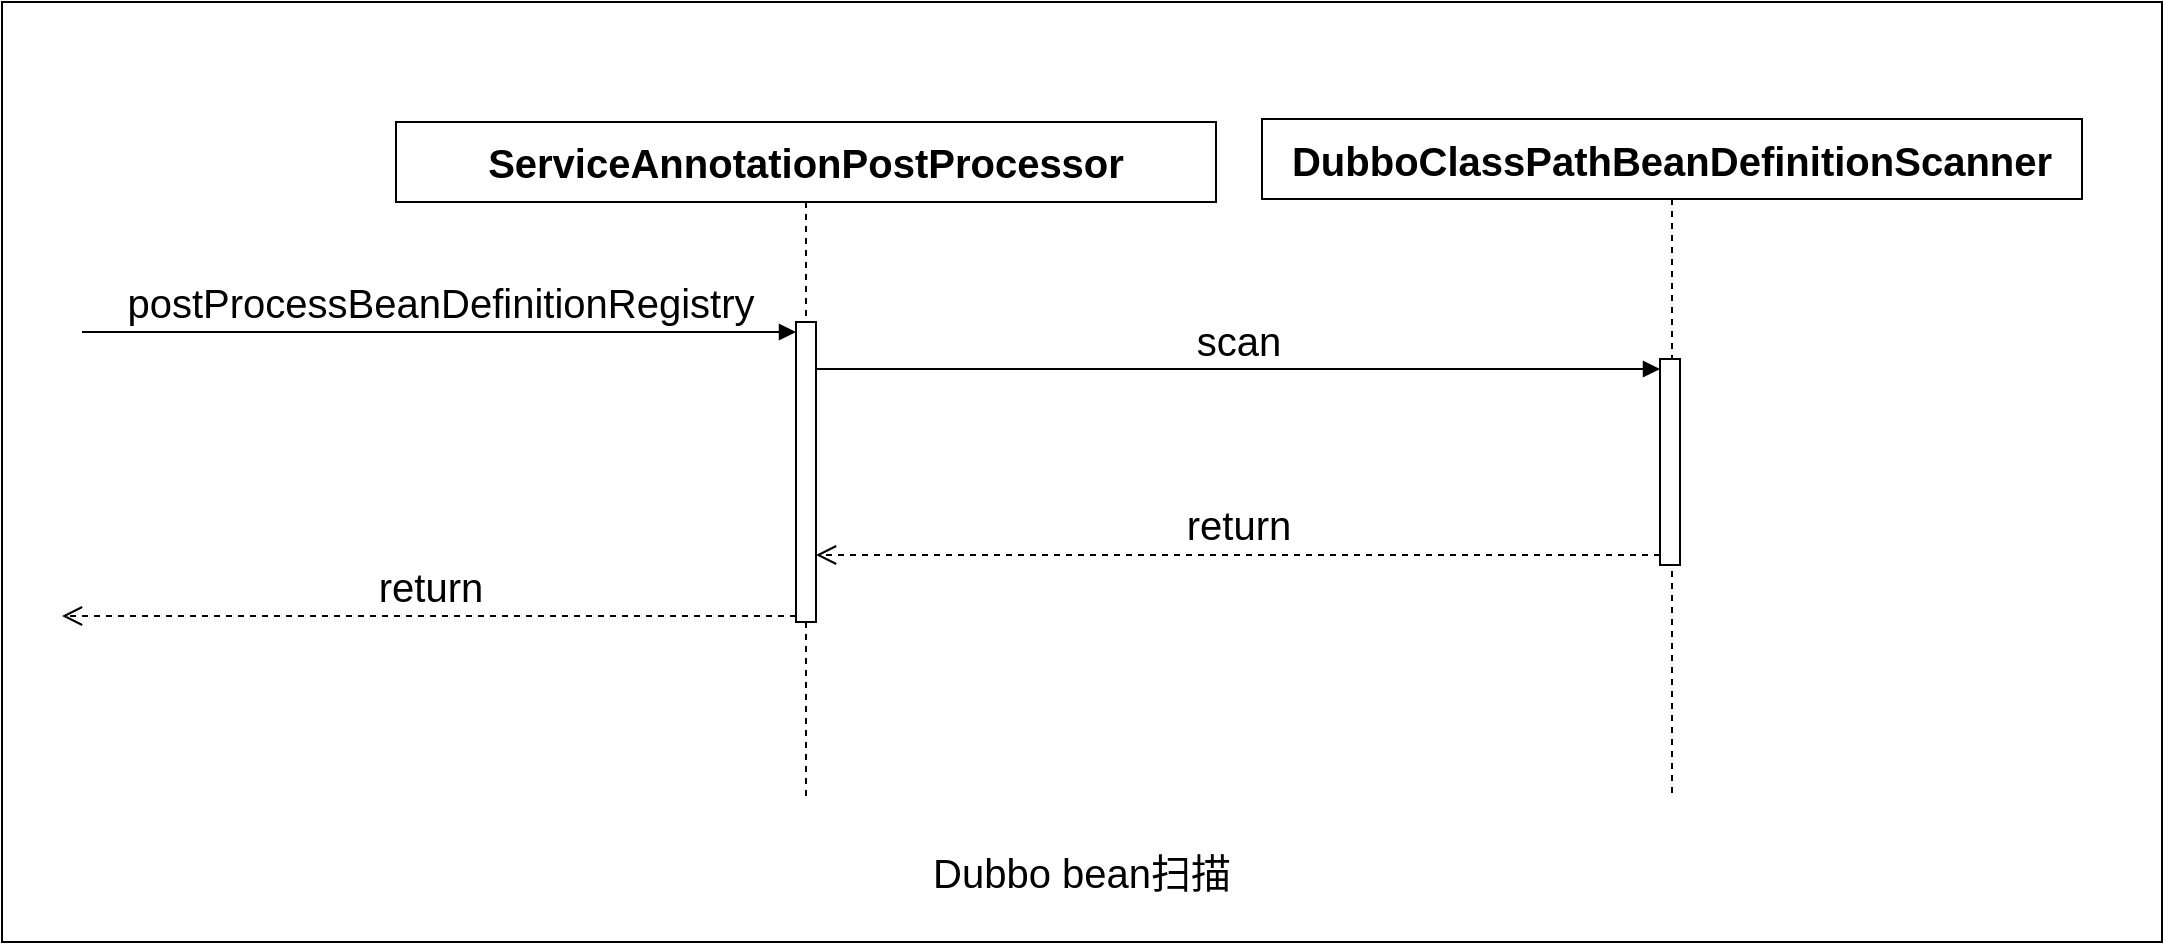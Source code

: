 <mxfile version="26.0.4">
  <diagram name="第 1 页" id="fyB8GgYI4FyXESGWT-Vs">
    <mxGraphModel dx="1687" dy="993" grid="1" gridSize="10" guides="1" tooltips="1" connect="1" arrows="1" fold="1" page="1" pageScale="1" pageWidth="827" pageHeight="1169" math="0" shadow="0">
      <root>
        <mxCell id="0" />
        <mxCell id="1" parent="0" />
        <mxCell id="0BIcAPMd7vGQFvcmi9HE-18" value="" style="rounded=0;whiteSpace=wrap;html=1;" parent="1" vertex="1">
          <mxGeometry x="520" y="1080" width="1080" height="470" as="geometry" />
        </mxCell>
        <mxCell id="0BIcAPMd7vGQFvcmi9HE-10" value="&lt;span&gt;&lt;span&gt;ServiceAnnotationPostProcessor&lt;/span&gt;&lt;/span&gt;" style="shape=umlLifeline;perimeter=lifelinePerimeter;whiteSpace=wrap;html=1;container=1;dropTarget=0;collapsible=0;recursiveResize=0;outlineConnect=0;portConstraint=eastwest;newEdgeStyle={&quot;curved&quot;:0,&quot;rounded&quot;:0};fontSize=20;fontStyle=1" parent="1" vertex="1">
          <mxGeometry x="717" y="1140" width="410" height="340" as="geometry" />
        </mxCell>
        <mxCell id="0BIcAPMd7vGQFvcmi9HE-11" value="" style="html=1;points=[[0,0,0,0,5],[0,1,0,0,-5],[1,0,0,0,5],[1,1,0,0,-5]];perimeter=orthogonalPerimeter;outlineConnect=0;targetShapes=umlLifeline;portConstraint=eastwest;newEdgeStyle={&quot;curved&quot;:0,&quot;rounded&quot;:0};fontSize=20;" parent="1" vertex="1">
          <mxGeometry x="917" y="1240" width="10" height="150" as="geometry" />
        </mxCell>
        <mxCell id="0BIcAPMd7vGQFvcmi9HE-12" value="postProcessBeanDefinitionRegistry" style="html=1;verticalAlign=bottom;endArrow=block;curved=0;rounded=0;entryX=0;entryY=0;entryDx=0;entryDy=5;fontSize=20;" parent="1" target="0BIcAPMd7vGQFvcmi9HE-11" edge="1">
          <mxGeometry relative="1" as="geometry">
            <mxPoint x="560" y="1245" as="sourcePoint" />
          </mxGeometry>
        </mxCell>
        <mxCell id="0BIcAPMd7vGQFvcmi9HE-13" value="return" style="html=1;verticalAlign=bottom;endArrow=open;dashed=1;endSize=8;curved=0;rounded=0;exitX=0;exitY=1;exitDx=0;exitDy=-5;fontSize=20;" parent="1" edge="1">
          <mxGeometry relative="1" as="geometry">
            <mxPoint x="550" y="1387" as="targetPoint" />
            <mxPoint x="917" y="1387" as="sourcePoint" />
          </mxGeometry>
        </mxCell>
        <mxCell id="0BIcAPMd7vGQFvcmi9HE-14" value="&lt;span&gt;&lt;b&gt;DubboClassPathBeanDefinitionScanner&lt;/b&gt;&lt;/span&gt;" style="shape=umlLifeline;perimeter=lifelinePerimeter;whiteSpace=wrap;html=1;container=1;dropTarget=0;collapsible=0;recursiveResize=0;outlineConnect=0;portConstraint=eastwest;newEdgeStyle={&quot;curved&quot;:0,&quot;rounded&quot;:0};fontSize=20;" parent="1" vertex="1">
          <mxGeometry x="1150" y="1138.5" width="410" height="340" as="geometry" />
        </mxCell>
        <mxCell id="0BIcAPMd7vGQFvcmi9HE-15" value="" style="html=1;points=[[0,0,0,0,5],[0,1,0,0,-5],[1,0,0,0,5],[1,1,0,0,-5]];perimeter=orthogonalPerimeter;outlineConnect=0;targetShapes=umlLifeline;portConstraint=eastwest;newEdgeStyle={&quot;curved&quot;:0,&quot;rounded&quot;:0};fontSize=20;" parent="0BIcAPMd7vGQFvcmi9HE-14" vertex="1">
          <mxGeometry x="199" y="120" width="10" height="103" as="geometry" />
        </mxCell>
        <mxCell id="0BIcAPMd7vGQFvcmi9HE-16" value="scan" style="html=1;verticalAlign=bottom;endArrow=block;curved=0;rounded=0;entryX=0;entryY=0;entryDx=0;entryDy=5;fontSize=20;" parent="1" source="0BIcAPMd7vGQFvcmi9HE-11" target="0BIcAPMd7vGQFvcmi9HE-15" edge="1">
          <mxGeometry relative="1" as="geometry">
            <mxPoint x="1142" y="1263.5" as="sourcePoint" />
          </mxGeometry>
        </mxCell>
        <mxCell id="0BIcAPMd7vGQFvcmi9HE-17" value="return" style="html=1;verticalAlign=bottom;endArrow=open;dashed=1;endSize=8;curved=0;rounded=0;exitX=0;exitY=1;exitDx=0;exitDy=-5;fontSize=20;" parent="1" source="0BIcAPMd7vGQFvcmi9HE-15" target="0BIcAPMd7vGQFvcmi9HE-11" edge="1">
          <mxGeometry relative="1" as="geometry">
            <mxPoint x="930" y="1356" as="targetPoint" />
          </mxGeometry>
        </mxCell>
        <mxCell id="0BIcAPMd7vGQFvcmi9HE-19" value="Dubbo bean扫描" style="text;html=1;align=center;verticalAlign=middle;whiteSpace=wrap;rounded=0;fontSize=20;" parent="1" vertex="1">
          <mxGeometry x="940" y="1500" width="240" height="30" as="geometry" />
        </mxCell>
      </root>
    </mxGraphModel>
  </diagram>
</mxfile>
